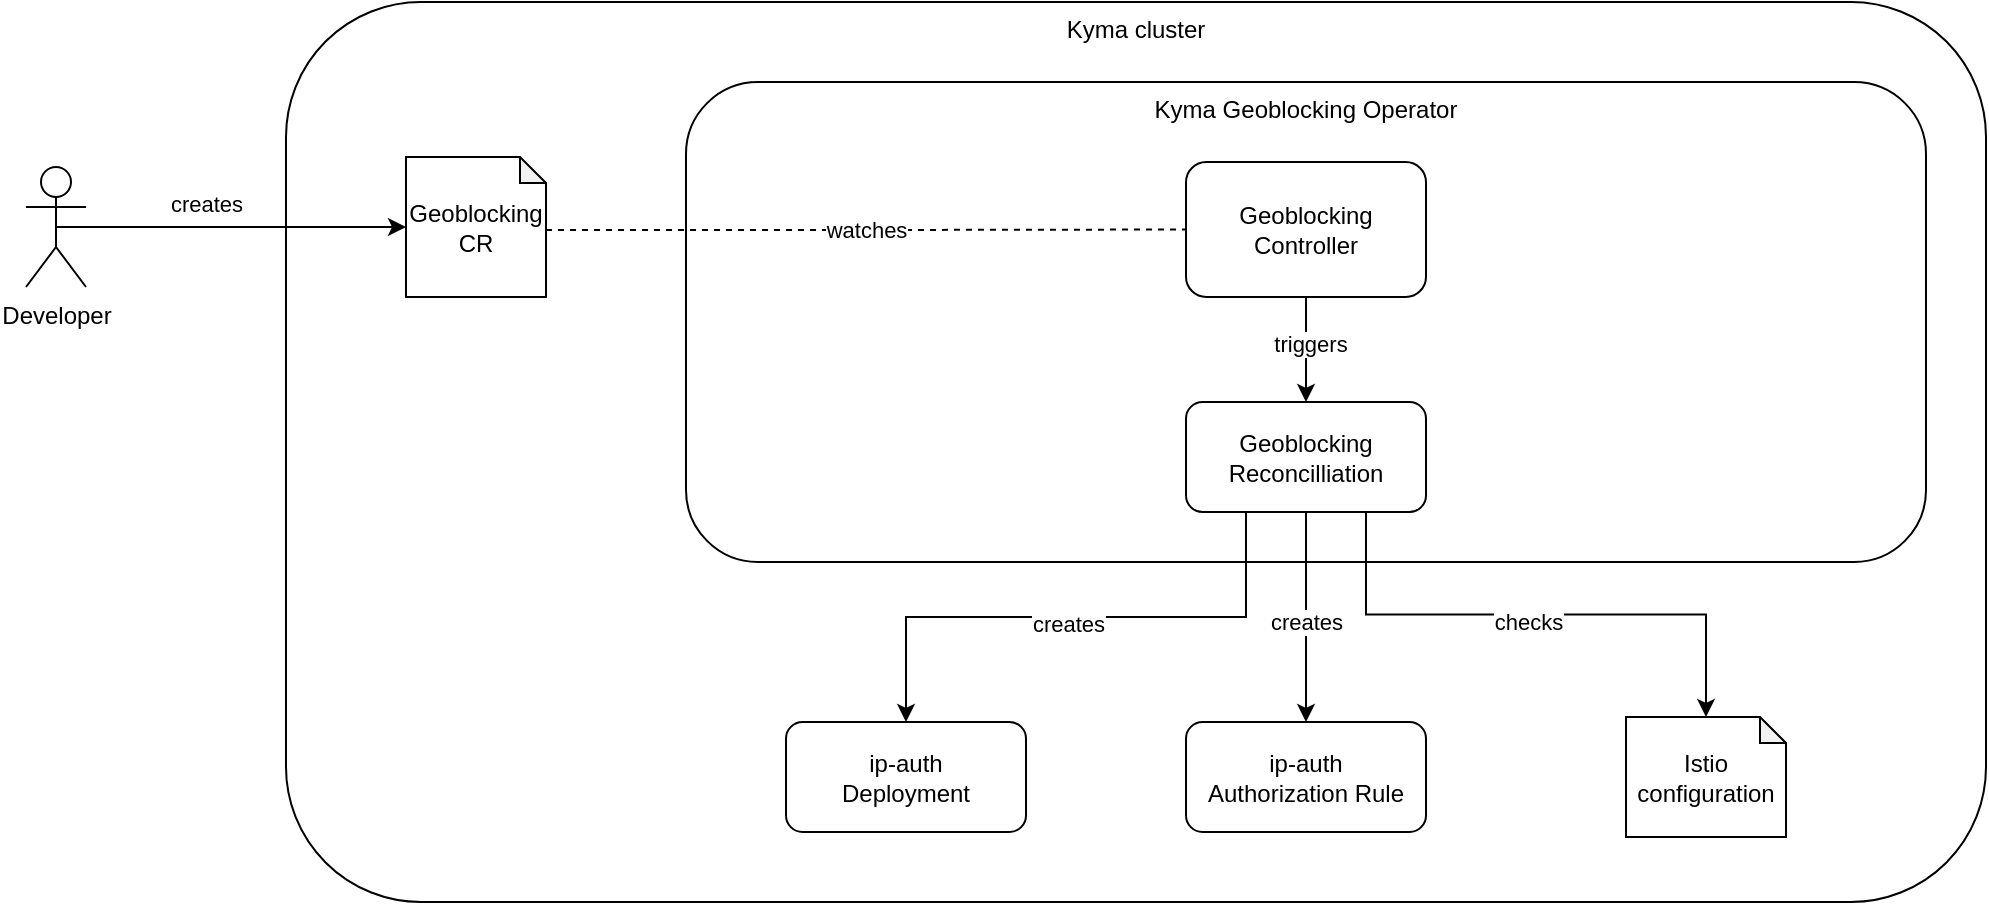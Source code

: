 <mxfile version="24.7.8">
  <diagram name="Page-1" id="v4S9Ej7Wh43skVeGnZk8">
    <mxGraphModel dx="1964" dy="804" grid="1" gridSize="10" guides="1" tooltips="1" connect="1" arrows="1" fold="1" page="1" pageScale="1" pageWidth="850" pageHeight="1100" math="0" shadow="0">
      <root>
        <mxCell id="0" />
        <mxCell id="1" parent="0" />
        <mxCell id="buwSAWPmtJo6mwAXLpO0-1" value="Kyma cluster" style="rounded=1;whiteSpace=wrap;html=1;verticalAlign=top;" parent="1" vertex="1">
          <mxGeometry x="10" y="60" width="850" height="450" as="geometry" />
        </mxCell>
        <mxCell id="buwSAWPmtJo6mwAXLpO0-2" value="Kyma Geoblocking Operator" style="rounded=1;whiteSpace=wrap;html=1;verticalAlign=top;" parent="1" vertex="1">
          <mxGeometry x="210" y="100" width="620" height="240" as="geometry" />
        </mxCell>
        <mxCell id="buwSAWPmtJo6mwAXLpO0-3" value="Developer" style="shape=umlActor;verticalLabelPosition=bottom;verticalAlign=top;html=1;outlineConnect=0;" parent="1" vertex="1">
          <mxGeometry x="-120" y="142.5" width="30" height="60" as="geometry" />
        </mxCell>
        <mxCell id="buwSAWPmtJo6mwAXLpO0-8" value="watches" style="edgeStyle=orthogonalEdgeStyle;rounded=0;orthogonalLoop=1;jettySize=auto;html=1;exitX=0;exitY=0;exitDx=70;exitDy=36.5;exitPerimeter=0;dashed=1;endArrow=none;endFill=0;entryX=0;entryY=0.5;entryDx=0;entryDy=0;" parent="1" source="buwSAWPmtJo6mwAXLpO0-4" target="buwSAWPmtJo6mwAXLpO0-7" edge="1">
          <mxGeometry relative="1" as="geometry" />
        </mxCell>
        <mxCell id="buwSAWPmtJo6mwAXLpO0-4" value="Geoblocking CR" style="shape=note;whiteSpace=wrap;html=1;backgroundOutline=1;darkOpacity=0.05;size=13;" parent="1" vertex="1">
          <mxGeometry x="70" y="137.5" width="70" height="70" as="geometry" />
        </mxCell>
        <mxCell id="buwSAWPmtJo6mwAXLpO0-5" style="edgeStyle=orthogonalEdgeStyle;rounded=0;orthogonalLoop=1;jettySize=auto;html=1;exitX=0.5;exitY=0.5;exitDx=0;exitDy=0;exitPerimeter=0;entryX=0;entryY=0.5;entryDx=0;entryDy=0;entryPerimeter=0;" parent="1" source="buwSAWPmtJo6mwAXLpO0-3" target="buwSAWPmtJo6mwAXLpO0-4" edge="1">
          <mxGeometry relative="1" as="geometry" />
        </mxCell>
        <mxCell id="buwSAWPmtJo6mwAXLpO0-6" value="creates" style="edgeLabel;html=1;align=center;verticalAlign=middle;resizable=0;points=[];" parent="buwSAWPmtJo6mwAXLpO0-5" vertex="1" connectable="0">
          <mxGeometry x="0.026" y="-1" relative="1" as="geometry">
            <mxPoint x="-15" y="-13" as="offset" />
          </mxGeometry>
        </mxCell>
        <mxCell id="buwSAWPmtJo6mwAXLpO0-11" style="edgeStyle=orthogonalEdgeStyle;rounded=0;orthogonalLoop=1;jettySize=auto;html=1;exitX=0.5;exitY=1;exitDx=0;exitDy=0;" parent="1" source="buwSAWPmtJo6mwAXLpO0-7" target="buwSAWPmtJo6mwAXLpO0-10" edge="1">
          <mxGeometry relative="1" as="geometry" />
        </mxCell>
        <mxCell id="buwSAWPmtJo6mwAXLpO0-12" value="triggers" style="edgeLabel;html=1;align=center;verticalAlign=middle;resizable=0;points=[];" parent="buwSAWPmtJo6mwAXLpO0-11" vertex="1" connectable="0">
          <mxGeometry x="-0.143" y="2" relative="1" as="geometry">
            <mxPoint y="1" as="offset" />
          </mxGeometry>
        </mxCell>
        <mxCell id="buwSAWPmtJo6mwAXLpO0-7" value="Geoblocking Controller" style="rounded=1;whiteSpace=wrap;html=1;" parent="1" vertex="1">
          <mxGeometry x="460" y="140" width="120" height="67.5" as="geometry" />
        </mxCell>
        <mxCell id="buwSAWPmtJo6mwAXLpO0-14" style="edgeStyle=orthogonalEdgeStyle;rounded=0;orthogonalLoop=1;jettySize=auto;html=1;exitX=0.25;exitY=1;exitDx=0;exitDy=0;" parent="1" source="buwSAWPmtJo6mwAXLpO0-10" target="buwSAWPmtJo6mwAXLpO0-13" edge="1">
          <mxGeometry relative="1" as="geometry" />
        </mxCell>
        <mxCell id="buwSAWPmtJo6mwAXLpO0-15" value="creates" style="edgeLabel;html=1;align=center;verticalAlign=middle;resizable=0;points=[];" parent="buwSAWPmtJo6mwAXLpO0-14" vertex="1" connectable="0">
          <mxGeometry x="-0.236" y="1" relative="1" as="geometry">
            <mxPoint x="-37" y="2" as="offset" />
          </mxGeometry>
        </mxCell>
        <mxCell id="buwSAWPmtJo6mwAXLpO0-17" style="edgeStyle=orthogonalEdgeStyle;rounded=0;orthogonalLoop=1;jettySize=auto;html=1;exitX=0.5;exitY=1;exitDx=0;exitDy=0;entryX=0.5;entryY=0;entryDx=0;entryDy=0;" parent="1" source="buwSAWPmtJo6mwAXLpO0-10" target="buwSAWPmtJo6mwAXLpO0-16" edge="1">
          <mxGeometry relative="1" as="geometry" />
        </mxCell>
        <mxCell id="buwSAWPmtJo6mwAXLpO0-18" value="creates" style="edgeLabel;html=1;align=center;verticalAlign=middle;resizable=0;points=[];" parent="buwSAWPmtJo6mwAXLpO0-17" vertex="1" connectable="0">
          <mxGeometry x="-0.086" y="2" relative="1" as="geometry">
            <mxPoint x="-2" y="7" as="offset" />
          </mxGeometry>
        </mxCell>
        <mxCell id="buwSAWPmtJo6mwAXLpO0-20" style="edgeStyle=orthogonalEdgeStyle;rounded=0;orthogonalLoop=1;jettySize=auto;html=1;exitX=0.75;exitY=1;exitDx=0;exitDy=0;entryX=0.5;entryY=0;entryDx=0;entryDy=0;entryPerimeter=0;" parent="1" source="buwSAWPmtJo6mwAXLpO0-10" target="buwSAWPmtJo6mwAXLpO0-23" edge="1">
          <mxGeometry relative="1" as="geometry">
            <mxPoint x="720" y="420" as="targetPoint" />
          </mxGeometry>
        </mxCell>
        <mxCell id="buwSAWPmtJo6mwAXLpO0-21" value="checks" style="edgeLabel;html=1;align=center;verticalAlign=middle;resizable=0;points=[];" parent="buwSAWPmtJo6mwAXLpO0-20" vertex="1" connectable="0">
          <mxGeometry x="-0.196" y="-2" relative="1" as="geometry">
            <mxPoint x="22" y="1" as="offset" />
          </mxGeometry>
        </mxCell>
        <mxCell id="buwSAWPmtJo6mwAXLpO0-10" value="Geoblocking Reconcilliation" style="rounded=1;whiteSpace=wrap;html=1;" parent="1" vertex="1">
          <mxGeometry x="460" y="260" width="120" height="55" as="geometry" />
        </mxCell>
        <mxCell id="buwSAWPmtJo6mwAXLpO0-13" value="ip-auth&lt;div&gt;Deployment&lt;/div&gt;" style="rounded=1;whiteSpace=wrap;html=1;" parent="1" vertex="1">
          <mxGeometry x="260" y="420" width="120" height="55" as="geometry" />
        </mxCell>
        <mxCell id="buwSAWPmtJo6mwAXLpO0-16" value="&lt;div&gt;ip-auth&lt;/div&gt;Authorization Rule" style="rounded=1;whiteSpace=wrap;html=1;" parent="1" vertex="1">
          <mxGeometry x="460" y="420" width="120" height="55" as="geometry" />
        </mxCell>
        <mxCell id="buwSAWPmtJo6mwAXLpO0-23" value="Istio configuration" style="shape=note;whiteSpace=wrap;html=1;backgroundOutline=1;darkOpacity=0.05;size=13;" parent="1" vertex="1">
          <mxGeometry x="680" y="417.5" width="80" height="60" as="geometry" />
        </mxCell>
      </root>
    </mxGraphModel>
  </diagram>
</mxfile>
